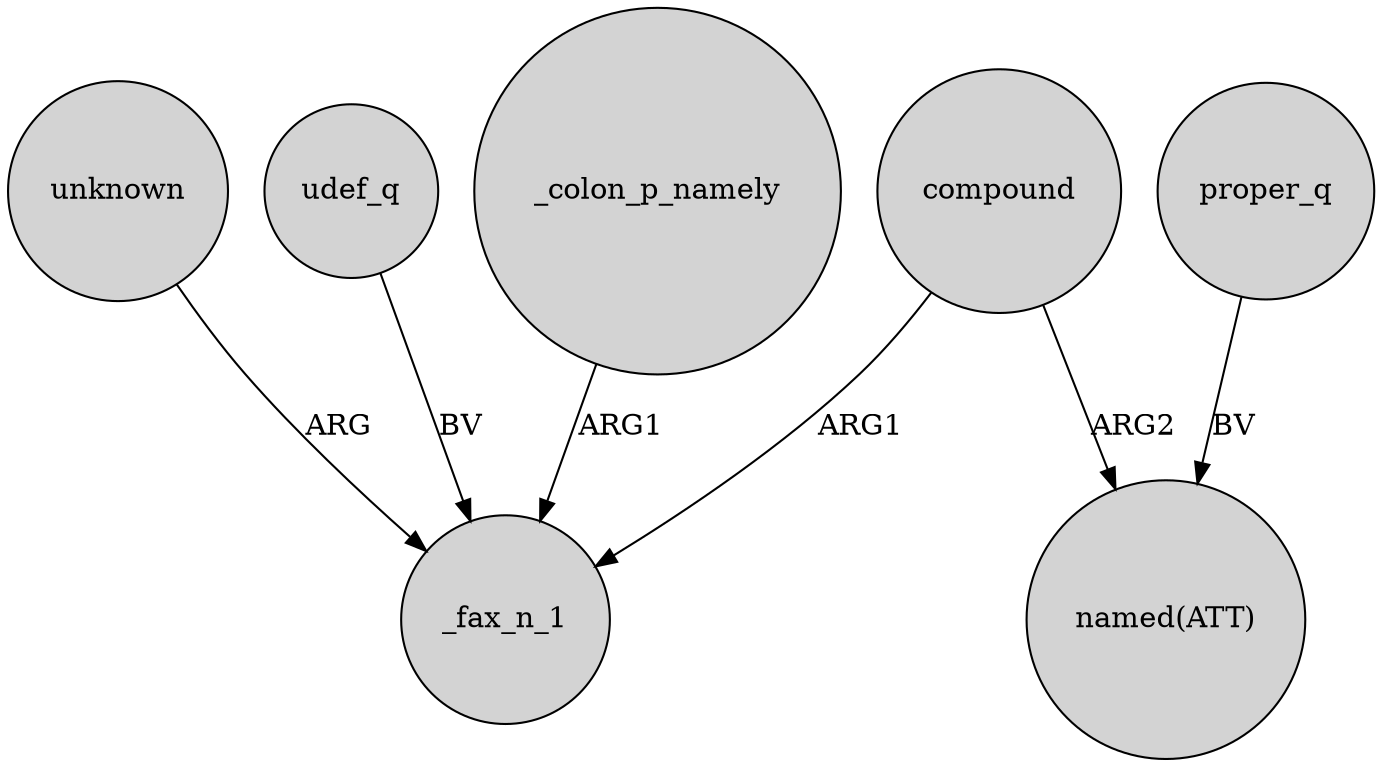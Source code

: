 digraph {
	node [shape=circle style=filled]
	compound -> _fax_n_1 [label=ARG1]
	unknown -> _fax_n_1 [label=ARG]
	proper_q -> "named(ATT)" [label=BV]
	udef_q -> _fax_n_1 [label=BV]
	compound -> "named(ATT)" [label=ARG2]
	_colon_p_namely -> _fax_n_1 [label=ARG1]
}
